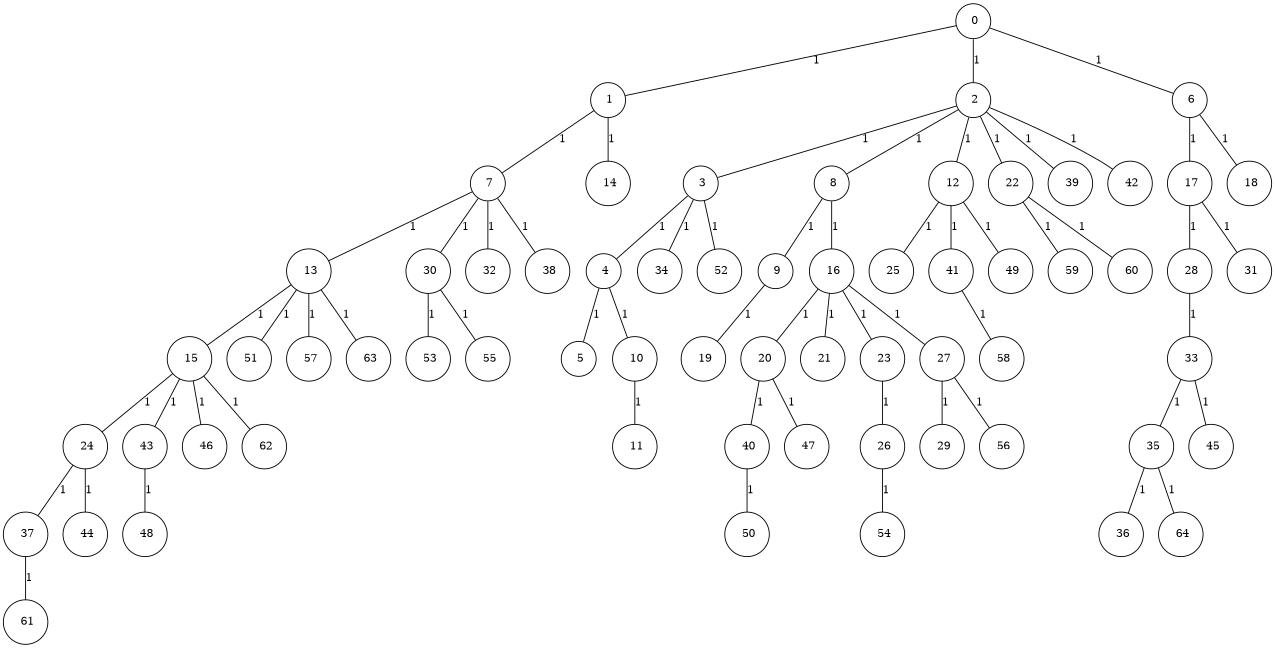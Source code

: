 graph G {
size="8.5,11;"
ratio = "expand;"
fixedsize="true;"
overlap="scale;"
node[shape=circle,width=.12,hight=.12,fontsize=12]
edge[fontsize=12]

0[label=" 0" color=black, pos="0.32355856,0.51134091!"];
1[label=" 1" color=black, pos="0.37913728,2.9942099!"];
2[label=" 2" color=black, pos="0.089999027,1.9692136!"];
3[label=" 3" color=black, pos="2.4151037,2.2062489!"];
4[label=" 4" color=black, pos="2.5891879,0.79166342!"];
5[label=" 5" color=black, pos="0.29715913,2.856807!"];
6[label=" 6" color=black, pos="1.3248331,2.7725868!"];
7[label=" 7" color=black, pos="1.344798,1.5744449!"];
8[label=" 8" color=black, pos="0.76058233,1.2923585!"];
9[label=" 9" color=black, pos="2.2986458,0.91298604!"];
10[label=" 10" color=black, pos="2.228167,2.6835756!"];
11[label=" 11" color=black, pos="0.62017025,0.99027874!"];
12[label=" 12" color=black, pos="0.84733148,1.8828762!"];
13[label=" 13" color=black, pos="2.8285774,0.8439617!"];
14[label=" 14" color=black, pos="2.3065383,1.044163!"];
15[label=" 15" color=black, pos="0.15069878,0.31969284!"];
16[label=" 16" color=black, pos="0.70439368,1.0510007!"];
17[label=" 17" color=black, pos="2.8986198,1.3916843!"];
18[label=" 18" color=black, pos="0.8461864,2.7700574!"];
19[label=" 19" color=black, pos="0.96508429,2.6757148!"];
20[label=" 20" color=black, pos="2.5422783,0.95690639!"];
21[label=" 21" color=black, pos="1.2982742,0.52426617!"];
22[label=" 22" color=black, pos="1.4174165,0.25614875!"];
23[label=" 23" color=black, pos="0.18703713,0.47939643!"];
24[label=" 24" color=black, pos="0.18789295,1.8944703!"];
25[label=" 25" color=black, pos="1.4943839,1.2132995!"];
26[label=" 26" color=black, pos="0.36141436,0.80692696!"];
27[label=" 27" color=black, pos="2.7436931,0.13891442!"];
28[label=" 28" color=black, pos="1.0412327,1.6568271!"];
29[label=" 29" color=black, pos="2.8966889,2.9443194!"];
30[label=" 30" color=black, pos="2.7495225,2.8822207!"];
31[label=" 31" color=black, pos="2.7763098,0.82799039!"];
32[label=" 32" color=black, pos="0.89201432,2.0507155!"];
33[label=" 33" color=black, pos="2.0086152,0.72696853!"];
34[label=" 34" color=black, pos="2.2473719,1.6965282!"];
35[label=" 35" color=black, pos="0.016537232,1.2770364!"];
36[label=" 36" color=black, pos="0.93126339,2.3972769!"];
37[label=" 37" color=black, pos="2.1149567,0.1420577!"];
38[label=" 38" color=black, pos="0.54206451,1.8010387!"];
39[label=" 39" color=black, pos="2.3858956,1.282577!"];
40[label=" 40" color=black, pos="1.3514897,2.6643082!"];
41[label=" 41" color=black, pos="1.5973074,0.73013442!"];
42[label=" 42" color=black, pos="1.9251722,0.83574437!"];
43[label=" 43" color=black, pos="0.26210516,2.9994794!"];
44[label=" 44" color=black, pos="2.0466442,1.0213208!"];
45[label=" 45" color=black, pos="1.7383527,0.026080015!"];
46[label=" 46" color=black, pos="2.187657,2.5987914!"];
47[label=" 47" color=black, pos="0.45614784,2.8514625!"];
48[label=" 48" color=black, pos="1.2146608,0.16774248!"];
49[label=" 49" color=black, pos="2.9070474,1.6566476!"];
50[label=" 50" color=black, pos="2.3245395,0.77392902!"];
51[label=" 51" color=black, pos="0.60517274,0.78001318!"];
52[label=" 52" color=black, pos="1.1701647,2.8134178!"];
53[label=" 53" color=black, pos="0.96471251,0.18893456!"];
54[label=" 54" color=black, pos="2.6666166,1.7259221!"];
55[label=" 55" color=black, pos="0.66909438,0.93040198!"];
56[label=" 56" color=black, pos="1.0931554,2.6957235!"];
57[label=" 57" color=black, pos="2.9960214,2.8324224!"];
58[label=" 58" color=black, pos="2.8447631,2.9072055!"];
59[label=" 59" color=black, pos="0.37975983,0.10175273!"];
60[label=" 60" color=black, pos="2.4885526,1.458442!"];
61[label=" 61" color=black, pos="1.7546684,2.6056346!"];
62[label=" 62" color=black, pos="1.4351025,2.5440493!"];
63[label=" 63" color=black, pos="0.90894134,1.9879521!"];
64[label=" 64" color=black, pos="0.57259576,0.0022994634!"];
0--1[label="1"]
0--2[label="1"]
0--6[label="1"]
1--7[label="1"]
1--14[label="1"]
2--3[label="1"]
2--8[label="1"]
2--12[label="1"]
2--22[label="1"]
2--39[label="1"]
2--42[label="1"]
3--4[label="1"]
3--34[label="1"]
3--52[label="1"]
4--5[label="1"]
4--10[label="1"]
6--17[label="1"]
6--18[label="1"]
7--13[label="1"]
7--30[label="1"]
7--32[label="1"]
7--38[label="1"]
8--9[label="1"]
8--16[label="1"]
9--19[label="1"]
10--11[label="1"]
12--25[label="1"]
12--41[label="1"]
12--49[label="1"]
13--15[label="1"]
13--51[label="1"]
13--57[label="1"]
13--63[label="1"]
15--24[label="1"]
15--43[label="1"]
15--46[label="1"]
15--62[label="1"]
16--20[label="1"]
16--21[label="1"]
16--23[label="1"]
16--27[label="1"]
17--28[label="1"]
17--31[label="1"]
20--40[label="1"]
20--47[label="1"]
22--59[label="1"]
22--60[label="1"]
23--26[label="1"]
24--37[label="1"]
24--44[label="1"]
26--54[label="1"]
27--29[label="1"]
27--56[label="1"]
28--33[label="1"]
30--53[label="1"]
30--55[label="1"]
33--35[label="1"]
33--45[label="1"]
35--36[label="1"]
35--64[label="1"]
37--61[label="1"]
40--50[label="1"]
41--58[label="1"]
43--48[label="1"]

}
